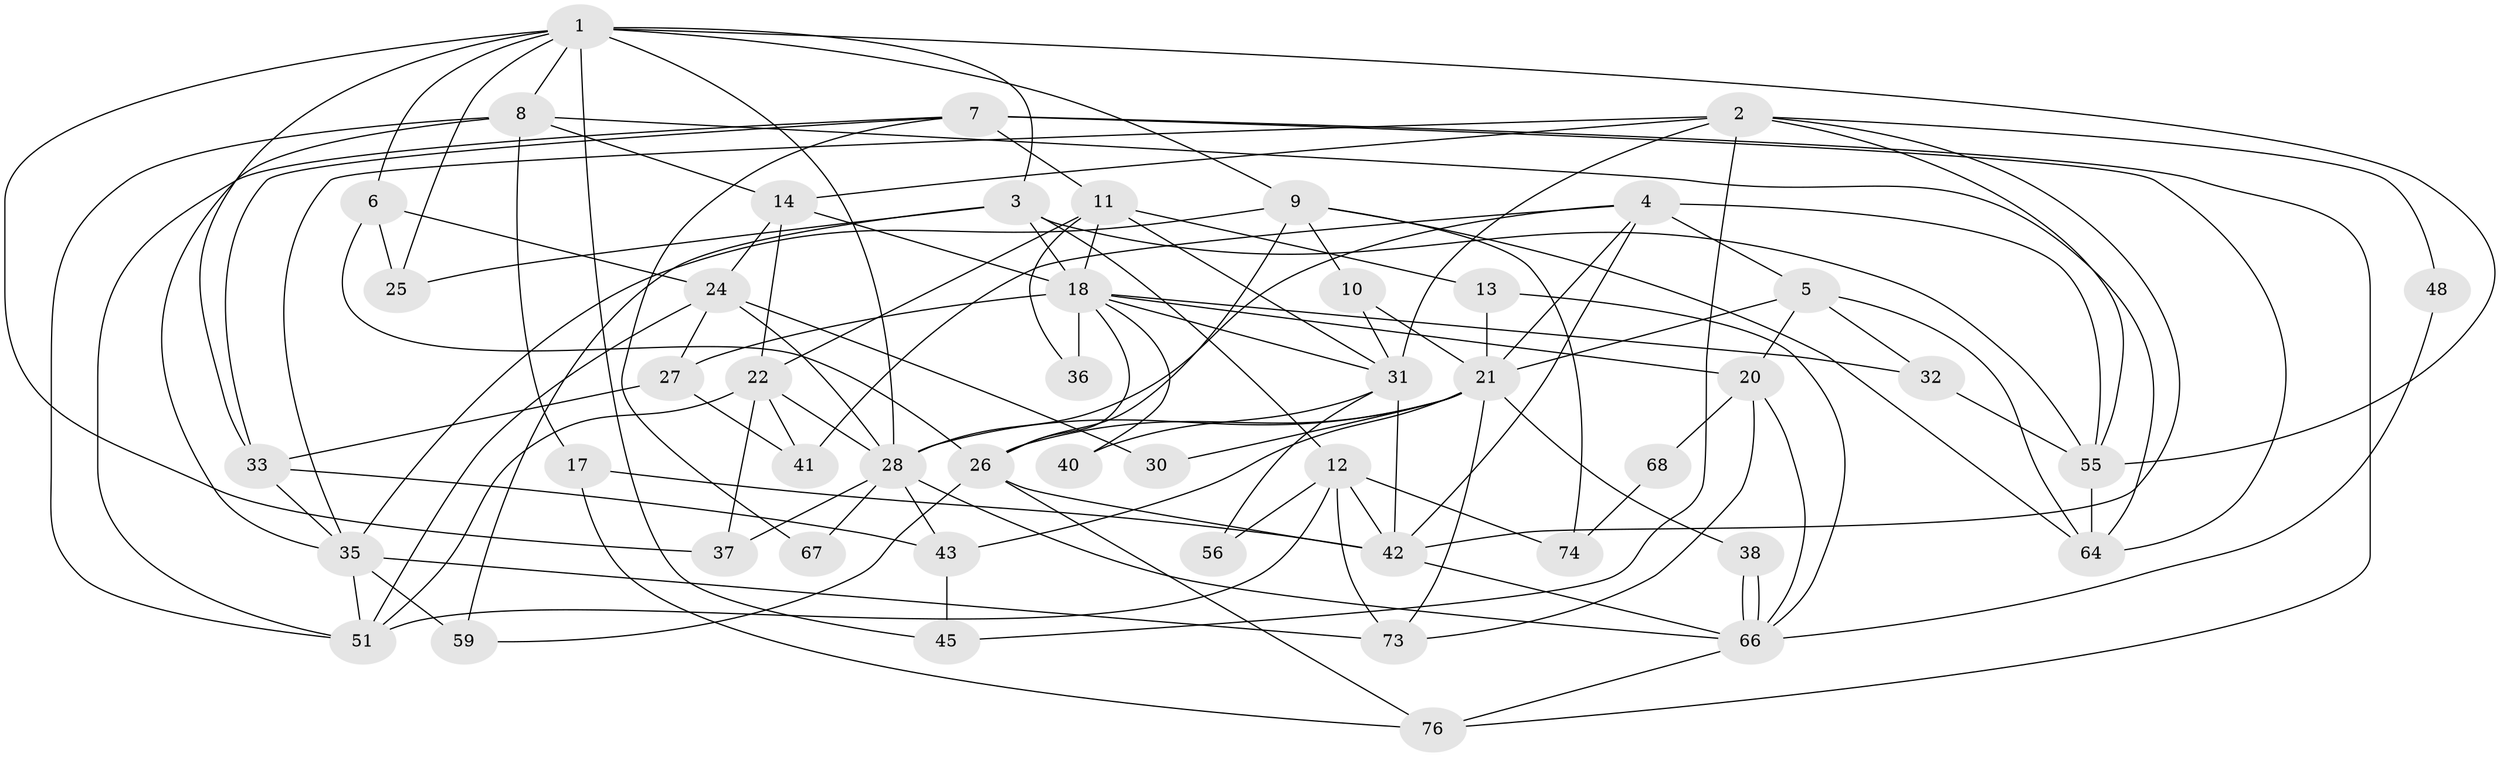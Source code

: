 // Generated by graph-tools (version 1.1) at 2025/24/03/03/25 07:24:04]
// undirected, 49 vertices, 120 edges
graph export_dot {
graph [start="1"]
  node [color=gray90,style=filled];
  1 [super="+58"];
  2 [super="+62"];
  3 [super="+16"];
  4 [super="+15"];
  5 [super="+60"];
  6 [super="+34"];
  7 [super="+39"];
  8 [super="+70"];
  9 [super="+49"];
  10;
  11 [super="+47"];
  12 [super="+75"];
  13 [super="+23"];
  14 [super="+19"];
  17;
  18 [super="+63"];
  20 [super="+65"];
  21 [super="+54"];
  22 [super="+44"];
  24 [super="+29"];
  25;
  26 [super="+53"];
  27;
  28 [super="+46"];
  30;
  31 [super="+50"];
  32;
  33;
  35 [super="+61"];
  36;
  37;
  38;
  40;
  41 [super="+72"];
  42 [super="+57"];
  43;
  45;
  48;
  51 [super="+52"];
  55 [super="+71"];
  56;
  59;
  64;
  66 [super="+69"];
  67;
  68;
  73;
  74;
  76;
  1 -- 33;
  1 -- 8;
  1 -- 25;
  1 -- 37;
  1 -- 9;
  1 -- 55;
  1 -- 28;
  1 -- 45;
  1 -- 3;
  1 -- 6;
  2 -- 31;
  2 -- 45;
  2 -- 48;
  2 -- 42;
  2 -- 14;
  2 -- 55;
  2 -- 35;
  3 -- 25;
  3 -- 18;
  3 -- 12;
  3 -- 59;
  3 -- 55;
  4 -- 55 [weight=2];
  4 -- 42;
  4 -- 28;
  4 -- 5;
  4 -- 21;
  4 -- 41;
  5 -- 21;
  5 -- 32;
  5 -- 64;
  5 -- 20;
  6 -- 26;
  6 -- 25 [weight=2];
  6 -- 24;
  7 -- 76;
  7 -- 64;
  7 -- 33;
  7 -- 67;
  7 -- 11;
  7 -- 51;
  8 -- 64;
  8 -- 17;
  8 -- 35;
  8 -- 14;
  8 -- 51;
  9 -- 10;
  9 -- 74;
  9 -- 64;
  9 -- 35;
  9 -- 26;
  10 -- 31;
  10 -- 21;
  11 -- 31;
  11 -- 13;
  11 -- 36;
  11 -- 18;
  11 -- 22;
  12 -- 74;
  12 -- 42;
  12 -- 51;
  12 -- 56;
  12 -- 73;
  13 -- 66;
  13 -- 21;
  14 -- 24;
  14 -- 22;
  14 -- 18;
  17 -- 42;
  17 -- 76;
  18 -- 27;
  18 -- 40;
  18 -- 32;
  18 -- 36;
  18 -- 20;
  18 -- 26;
  18 -- 31;
  20 -- 73;
  20 -- 66;
  20 -- 68;
  21 -- 30;
  21 -- 38;
  21 -- 73;
  21 -- 26;
  21 -- 43;
  21 -- 28;
  22 -- 51;
  22 -- 37;
  22 -- 41;
  22 -- 28;
  24 -- 28;
  24 -- 27 [weight=2];
  24 -- 30;
  24 -- 51;
  26 -- 42;
  26 -- 59;
  26 -- 76;
  27 -- 33;
  27 -- 41;
  28 -- 67;
  28 -- 37;
  28 -- 43;
  28 -- 66;
  31 -- 56;
  31 -- 40;
  31 -- 42;
  32 -- 55;
  33 -- 35;
  33 -- 43;
  35 -- 51;
  35 -- 59;
  35 -- 73;
  38 -- 66;
  38 -- 66;
  42 -- 66;
  43 -- 45;
  48 -- 66;
  55 -- 64;
  66 -- 76;
  68 -- 74;
}
